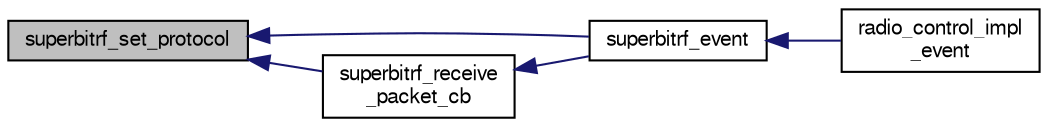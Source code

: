 digraph "superbitrf_set_protocol"
{
  edge [fontname="FreeSans",fontsize="10",labelfontname="FreeSans",labelfontsize="10"];
  node [fontname="FreeSans",fontsize="10",shape=record];
  rankdir="LR";
  Node1 [label="superbitrf_set_protocol",height=0.2,width=0.4,color="black", fillcolor="grey75", style="filled", fontcolor="black"];
  Node1 -> Node2 [dir="back",color="midnightblue",fontsize="10",style="solid",fontname="FreeSans"];
  Node2 [label="superbitrf_event",height=0.2,width=0.4,color="black", fillcolor="white", style="filled",URL="$subsystems_2datalink_2superbitrf_8h.html#a3dba487ecc02fb6e7bdde994032fd795",tooltip="The superbitrf on event call. "];
  Node2 -> Node3 [dir="back",color="midnightblue",fontsize="10",style="solid",fontname="FreeSans"];
  Node3 [label="radio_control_impl\l_event",height=0.2,width=0.4,color="black", fillcolor="white", style="filled",URL="$superbitrf__rc_8c.html#a760dbd4fa3f62cc43524fc420c2a9e5f",tooltip="RC event function with handler callback. "];
  Node1 -> Node4 [dir="back",color="midnightblue",fontsize="10",style="solid",fontname="FreeSans"];
  Node4 [label="superbitrf_receive\l_packet_cb",height=0.2,width=0.4,color="black", fillcolor="white", style="filled",URL="$subsystems_2datalink_2superbitrf_8c.html#af3aa1f553183ecf594fa1c016e79110e",tooltip="When we receive a packet this callback is called. "];
  Node4 -> Node2 [dir="back",color="midnightblue",fontsize="10",style="solid",fontname="FreeSans"];
}
